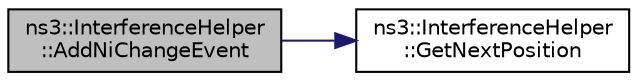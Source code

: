 digraph "ns3::InterferenceHelper::AddNiChangeEvent"
{
 // LATEX_PDF_SIZE
  edge [fontname="Helvetica",fontsize="10",labelfontname="Helvetica",labelfontsize="10"];
  node [fontname="Helvetica",fontsize="10",shape=record];
  rankdir="LR";
  Node1 [label="ns3::InterferenceHelper\l::AddNiChangeEvent",height=0.2,width=0.4,color="black", fillcolor="grey75", style="filled", fontcolor="black",tooltip="Add NiChange to the list at the appropriate position and return the iterator of the new event."];
  Node1 -> Node2 [color="midnightblue",fontsize="10",style="solid",fontname="Helvetica"];
  Node2 [label="ns3::InterferenceHelper\l::GetNextPosition",height=0.2,width=0.4,color="black", fillcolor="white", style="filled",URL="$classns3_1_1_interference_helper.html#a6cc97e5a6692efe87ce8d9f88a5be3f9",tooltip="Returns an iterator to the first NiChange that is later than moment."];
}
